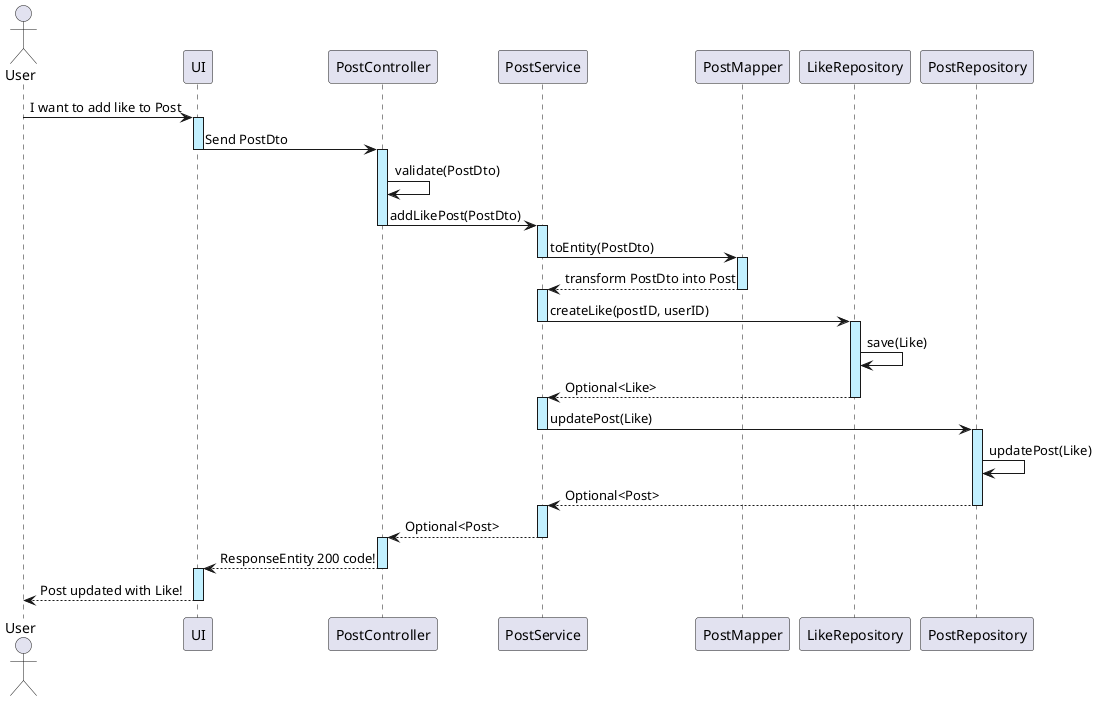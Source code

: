 @startuml


actor User

User -> UI ++ #application: I want to add like to Post
UI -> PostController --++ #application : Send PostDto
PostController -> PostController #application: validate(PostDto)
PostController -> PostService --++ #application: addLikePost(PostDto)
PostService -> PostMapper --++ #application: toEntity(PostDto)
PostMapper --> PostService --++ #application: transform PostDto into Post
PostService -> LikeRepository --++ #application: createLike(postID, userID)
LikeRepository -> LikeRepository #application: save(Like)
LikeRepository --> PostService --++ #application: Optional<Like>
PostService -> PostRepository --++ #application: updatePost(Like)
PostRepository -> PostRepository #application: updatePost(Like)
PostRepository --> PostService --++ #application: Optional<Post>
PostService --> PostController --++ #application: Optional<Post>
PostController --> UI --++ #application: ResponseEntity 200 code!
UI --> User -- #application: Post updated with Like!


@enduml